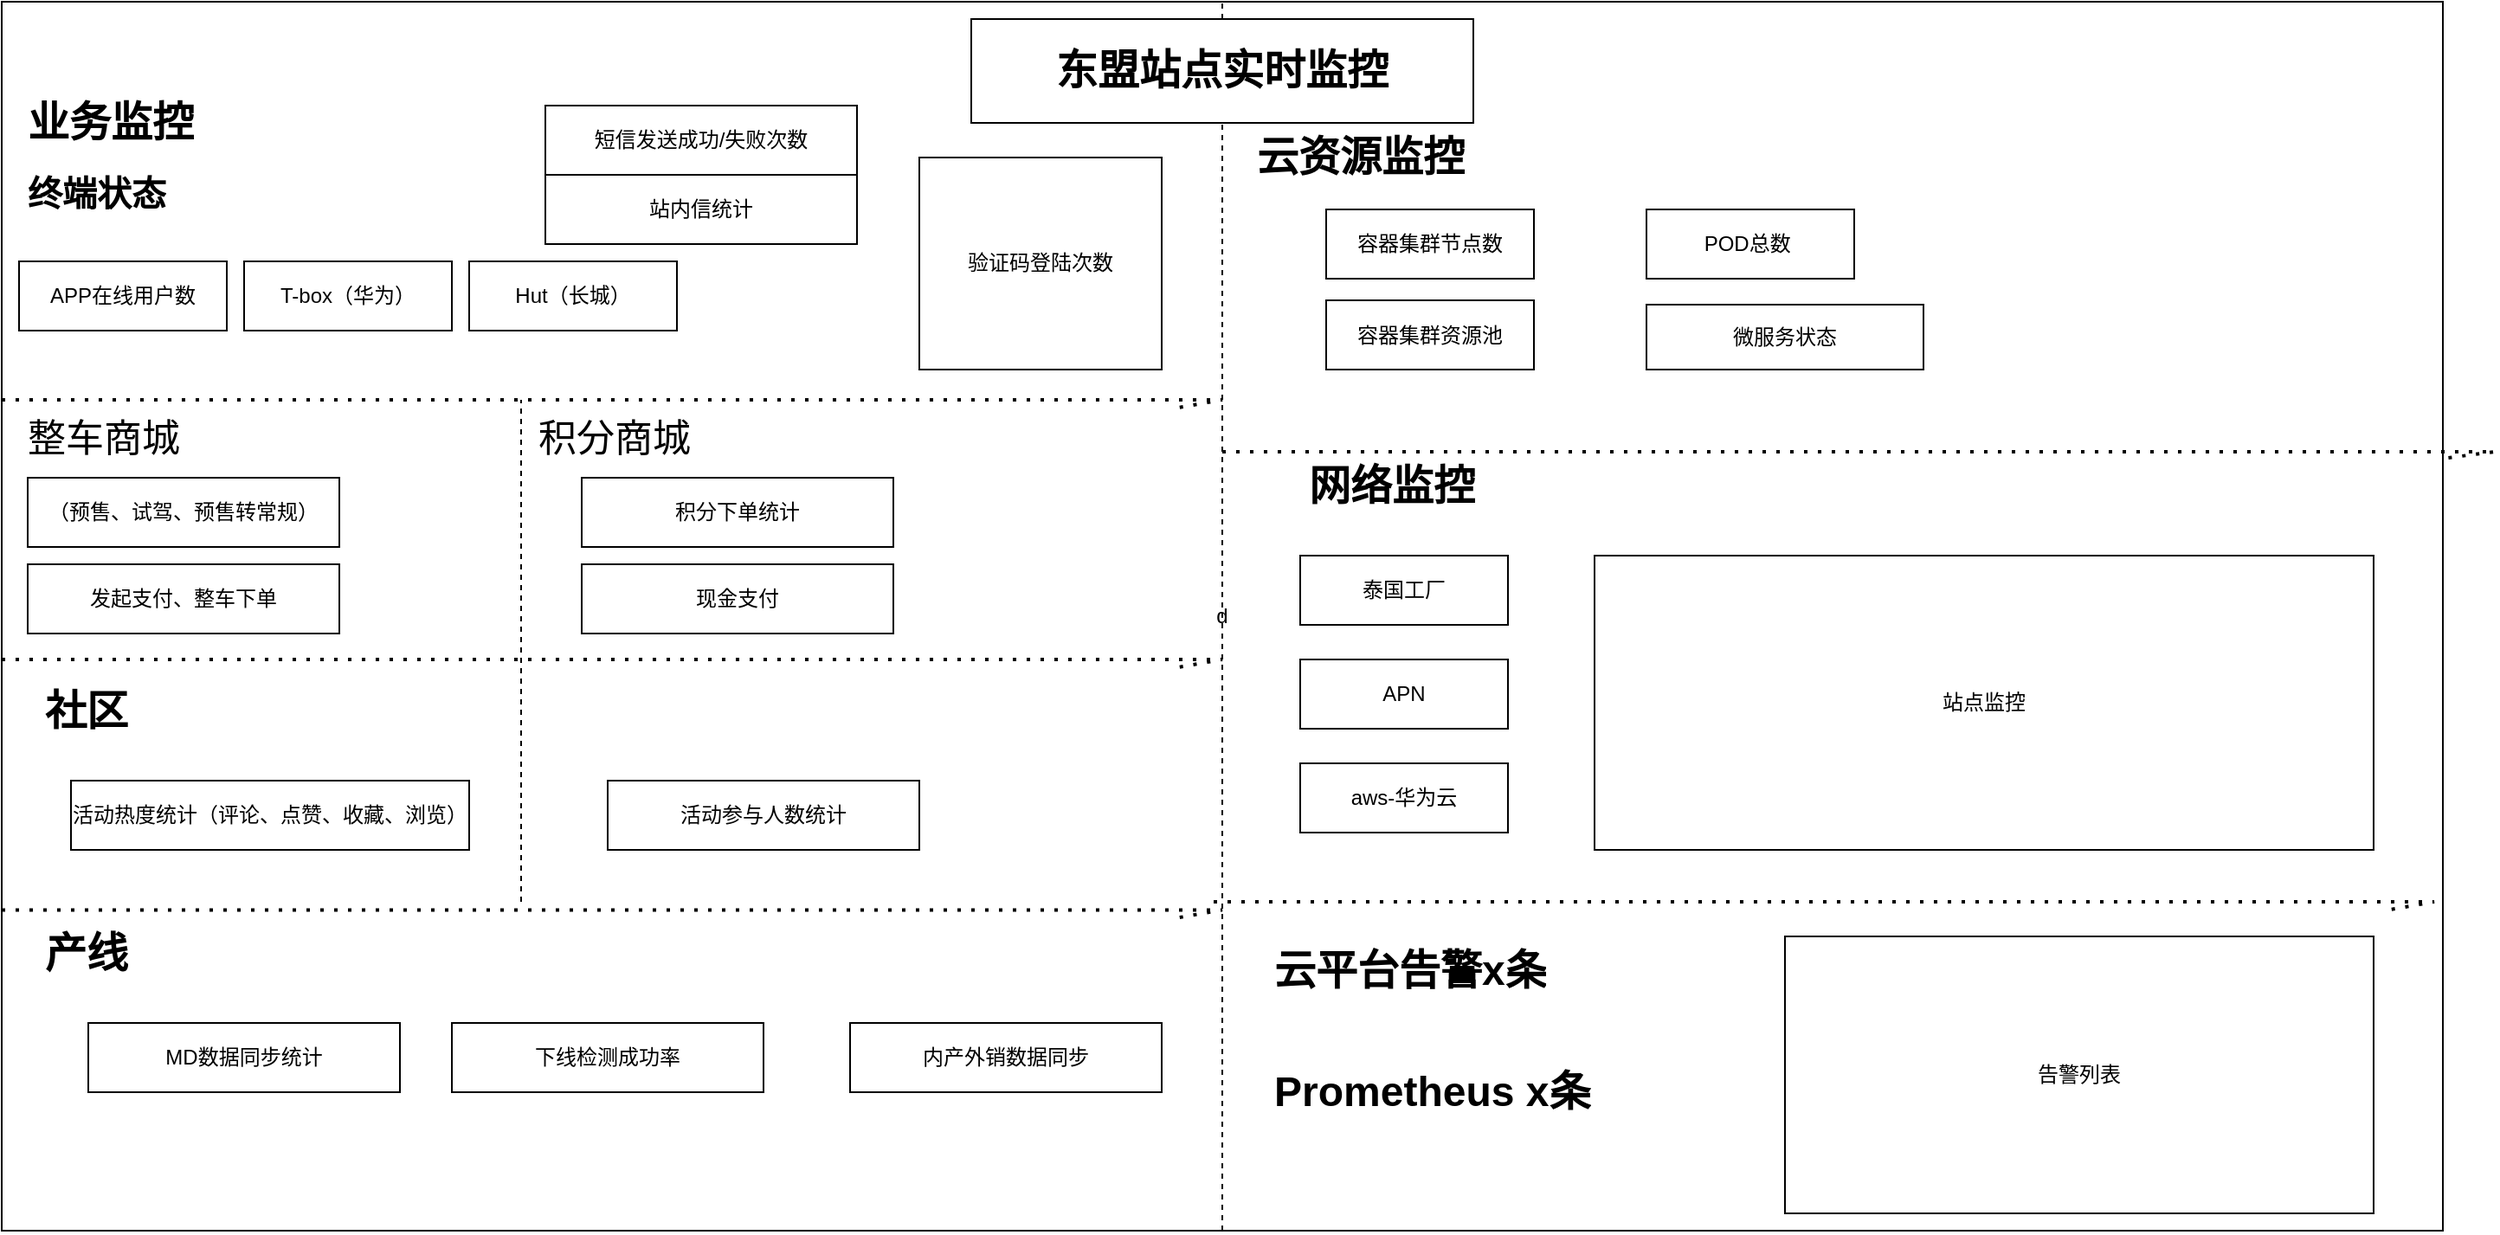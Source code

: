 <mxfile version="16.1.0" type="github">
  <diagram id="uuI894Q_dZWisV19ayU7" name="第 1 页">
    <mxGraphModel dx="1038" dy="491" grid="1" gridSize="10" guides="1" tooltips="1" connect="1" arrows="1" fold="1" page="1" pageScale="1" pageWidth="827" pageHeight="1169" math="0" shadow="0">
      <root>
        <mxCell id="0" />
        <mxCell id="1" parent="0" />
        <mxCell id="kqC6SkzN8LWWIlsdUToC-1" value="d" style="rounded=0;whiteSpace=wrap;html=1;" parent="1" vertex="1">
          <mxGeometry x="10" y="10" width="1410" height="710" as="geometry" />
        </mxCell>
        <mxCell id="kqC6SkzN8LWWIlsdUToC-4" value="" style="endArrow=none;dashed=1;html=1;rounded=0;entryX=0.5;entryY=0;entryDx=0;entryDy=0;exitX=0.5;exitY=1;exitDx=0;exitDy=0;startArrow=none;" parent="1" source="OltJJ1d4q_nxjUxmyhaT-2" target="kqC6SkzN8LWWIlsdUToC-1" edge="1">
          <mxGeometry width="50" height="50" relative="1" as="geometry">
            <mxPoint x="745" y="660" as="sourcePoint" />
            <mxPoint x="720" y="370" as="targetPoint" />
          </mxGeometry>
        </mxCell>
        <mxCell id="kqC6SkzN8LWWIlsdUToC-5" value="&lt;h1&gt;云资源监控&lt;/h1&gt;" style="text;html=1;strokeColor=none;fillColor=none;spacing=5;spacingTop=-20;whiteSpace=wrap;overflow=hidden;rounded=0;" parent="1" vertex="1">
          <mxGeometry x="730" y="80" width="150" height="50" as="geometry" />
        </mxCell>
        <mxCell id="kqC6SkzN8LWWIlsdUToC-6" value="容器集群节点数" style="rounded=0;whiteSpace=wrap;html=1;" parent="1" vertex="1">
          <mxGeometry x="775" y="130" width="120" height="40" as="geometry" />
        </mxCell>
        <mxCell id="kqC6SkzN8LWWIlsdUToC-7" value="POD总数&lt;span style=&quot;white-space: pre&quot;&gt; &lt;/span&gt;" style="rounded=0;whiteSpace=wrap;html=1;" parent="1" vertex="1">
          <mxGeometry x="960" y="130" width="120" height="40" as="geometry" />
        </mxCell>
        <mxCell id="kqC6SkzN8LWWIlsdUToC-8" value="&lt;h1&gt;业务监控&lt;/h1&gt;" style="text;html=1;strokeColor=none;fillColor=none;spacing=5;spacingTop=-20;whiteSpace=wrap;overflow=hidden;rounded=0;" parent="1" vertex="1">
          <mxGeometry x="20" y="60" width="150" height="50" as="geometry" />
        </mxCell>
        <mxCell id="kqC6SkzN8LWWIlsdUToC-9" value="容器集群资源池" style="rounded=0;whiteSpace=wrap;html=1;" parent="1" vertex="1">
          <mxGeometry x="775" y="182.5" width="120" height="40" as="geometry" />
        </mxCell>
        <mxCell id="kqC6SkzN8LWWIlsdUToC-11" value="Hut（长城）" style="rounded=0;whiteSpace=wrap;html=1;" parent="1" vertex="1">
          <mxGeometry x="280" y="160" width="120" height="40" as="geometry" />
        </mxCell>
        <mxCell id="kqC6SkzN8LWWIlsdUToC-12" value="APP在线用户数" style="rounded=0;whiteSpace=wrap;html=1;" parent="1" vertex="1">
          <mxGeometry x="20" y="160" width="120" height="40" as="geometry" />
        </mxCell>
        <mxCell id="kqC6SkzN8LWWIlsdUToC-15" value="泰国工厂" style="rounded=0;whiteSpace=wrap;html=1;" parent="1" vertex="1">
          <mxGeometry x="760" y="330" width="120" height="40" as="geometry" />
        </mxCell>
        <mxCell id="kqC6SkzN8LWWIlsdUToC-16" value="" style="endArrow=none;dashed=1;html=1;dashPattern=1 3;strokeWidth=2;rounded=0;" parent="1" target="kqC6SkzN8LWWIlsdUToC-1" edge="1">
          <mxGeometry width="50" height="50" relative="1" as="geometry">
            <mxPoint x="715" y="270" as="sourcePoint" />
            <mxPoint x="720" y="370" as="targetPoint" />
            <Array as="points">
              <mxPoint x="1450" y="270" />
            </Array>
          </mxGeometry>
        </mxCell>
        <mxCell id="kqC6SkzN8LWWIlsdUToC-17" value="&lt;h1&gt;网络监控&lt;/h1&gt;" style="text;html=1;strokeColor=none;fillColor=none;spacing=5;spacingTop=-20;whiteSpace=wrap;overflow=hidden;rounded=0;" parent="1" vertex="1">
          <mxGeometry x="760" y="270" width="150" height="50" as="geometry" />
        </mxCell>
        <mxCell id="kqC6SkzN8LWWIlsdUToC-19" value="APN" style="rounded=0;whiteSpace=wrap;html=1;" parent="1" vertex="1">
          <mxGeometry x="760" y="390" width="120" height="40" as="geometry" />
        </mxCell>
        <mxCell id="kqC6SkzN8LWWIlsdUToC-20" value="aws-华为云" style="rounded=0;whiteSpace=wrap;html=1;" parent="1" vertex="1">
          <mxGeometry x="760" y="450" width="120" height="40" as="geometry" />
        </mxCell>
        <mxCell id="kqC6SkzN8LWWIlsdUToC-23" value="站点监控" style="rounded=0;whiteSpace=wrap;html=1;" parent="1" vertex="1">
          <mxGeometry x="930" y="330" width="450" height="170" as="geometry" />
        </mxCell>
        <mxCell id="kqC6SkzN8LWWIlsdUToC-27" value="" style="endArrow=none;dashed=1;html=1;dashPattern=1 3;strokeWidth=2;rounded=0;" parent="1" edge="1">
          <mxGeometry width="50" height="50" relative="1" as="geometry">
            <mxPoint x="10" y="390" as="sourcePoint" />
            <mxPoint x="685" y="395.306" as="targetPoint" />
            <Array as="points">
              <mxPoint x="715" y="390" />
            </Array>
          </mxGeometry>
        </mxCell>
        <mxCell id="kqC6SkzN8LWWIlsdUToC-28" value="&lt;h1&gt;社区&lt;/h1&gt;" style="text;html=1;strokeColor=none;fillColor=none;spacing=5;spacingTop=-20;whiteSpace=wrap;overflow=hidden;rounded=0;" parent="1" vertex="1">
          <mxGeometry x="30" y="400" width="210" height="50" as="geometry" />
        </mxCell>
        <mxCell id="kqC6SkzN8LWWIlsdUToC-31" value="告警列表" style="rounded=0;whiteSpace=wrap;html=1;" parent="1" vertex="1">
          <mxGeometry x="1040" y="550" width="340" height="160" as="geometry" />
        </mxCell>
        <mxCell id="kqC6SkzN8LWWIlsdUToC-32" value="" style="endArrow=none;dashed=1;html=1;dashPattern=1 3;strokeWidth=2;rounded=0;" parent="1" edge="1">
          <mxGeometry width="50" height="50" relative="1" as="geometry">
            <mxPoint x="710" y="530" as="sourcePoint" />
            <mxPoint x="1385" y="535.306" as="targetPoint" />
            <Array as="points">
              <mxPoint x="1415" y="530" />
            </Array>
          </mxGeometry>
        </mxCell>
        <mxCell id="kqC6SkzN8LWWIlsdUToC-35" value="&lt;h1&gt;云平台告警x条&lt;/h1&gt;" style="text;html=1;strokeColor=none;fillColor=none;spacing=5;spacingTop=-20;whiteSpace=wrap;overflow=hidden;rounded=0;" parent="1" vertex="1">
          <mxGeometry x="740" y="550" width="290" height="40" as="geometry" />
        </mxCell>
        <mxCell id="kqC6SkzN8LWWIlsdUToC-38" value="&lt;h1&gt;&lt;br&gt;&lt;/h1&gt;" style="text;html=1;strokeColor=none;fillColor=none;spacing=5;spacingTop=-20;whiteSpace=wrap;overflow=hidden;rounded=0;" parent="1" vertex="1">
          <mxGeometry x="500" y="100" width="200" height="190" as="geometry" />
        </mxCell>
        <mxCell id="kqC6SkzN8LWWIlsdUToC-42" value="验证码登陆次数&lt;br&gt;" style="rounded=0;whiteSpace=wrap;html=1;" parent="1" vertex="1">
          <mxGeometry x="540" y="100" width="140" height="122.5" as="geometry" />
        </mxCell>
        <mxCell id="kqC6SkzN8LWWIlsdUToC-45" value="" style="endArrow=none;dashed=1;html=1;dashPattern=1 3;strokeWidth=2;rounded=0;" parent="1" edge="1">
          <mxGeometry width="50" height="50" relative="1" as="geometry">
            <mxPoint x="10" y="240" as="sourcePoint" />
            <mxPoint x="685" y="245.306" as="targetPoint" />
            <Array as="points">
              <mxPoint x="715" y="240" />
            </Array>
          </mxGeometry>
        </mxCell>
        <mxCell id="kqC6SkzN8LWWIlsdUToC-46" value="微服务状态" style="rounded=0;whiteSpace=wrap;html=1;" parent="1" vertex="1">
          <mxGeometry x="960" y="185" width="160" height="37.5" as="geometry" />
        </mxCell>
        <mxCell id="kqC6SkzN8LWWIlsdUToC-53" value="" style="endArrow=none;dashed=1;html=1;dashPattern=1 3;strokeWidth=2;rounded=0;" parent="1" edge="1">
          <mxGeometry width="50" height="50" relative="1" as="geometry">
            <mxPoint x="10" y="534.69" as="sourcePoint" />
            <mxPoint x="685.0" y="539.996" as="targetPoint" />
            <Array as="points">
              <mxPoint x="715" y="534.69" />
            </Array>
          </mxGeometry>
        </mxCell>
        <mxCell id="kqC6SkzN8LWWIlsdUToC-55" value="短信发送成功/失败次数" style="rounded=0;whiteSpace=wrap;html=1;" parent="1" vertex="1">
          <mxGeometry x="324" y="70" width="180" height="40" as="geometry" />
        </mxCell>
        <mxCell id="kqC6SkzN8LWWIlsdUToC-56" value="&lt;h1&gt;&lt;font style=&quot;font-size: 20px&quot;&gt;终端状态&lt;/font&gt;&lt;/h1&gt;" style="text;html=1;strokeColor=none;fillColor=none;spacing=5;spacingTop=-20;whiteSpace=wrap;overflow=hidden;rounded=0;" parent="1" vertex="1">
          <mxGeometry x="20" y="100" width="150" height="50" as="geometry" />
        </mxCell>
        <mxCell id="OltJJ1d4q_nxjUxmyhaT-3" value="" style="endArrow=none;dashed=1;html=1;rounded=0;entryX=0.5;entryY=0;entryDx=0;entryDy=0;exitX=0.5;exitY=1;exitDx=0;exitDy=0;" parent="1" source="kqC6SkzN8LWWIlsdUToC-1" target="OltJJ1d4q_nxjUxmyhaT-2" edge="1">
          <mxGeometry width="50" height="50" relative="1" as="geometry">
            <mxPoint x="715" y="720" as="sourcePoint" />
            <mxPoint x="715" y="10" as="targetPoint" />
          </mxGeometry>
        </mxCell>
        <mxCell id="OltJJ1d4q_nxjUxmyhaT-2" value="&lt;h1 style=&quot;text-align: left&quot;&gt;东盟站点实时监控&lt;/h1&gt;" style="rounded=0;whiteSpace=wrap;html=1;" parent="1" vertex="1">
          <mxGeometry x="570" y="20" width="290" height="60" as="geometry" />
        </mxCell>
        <mxCell id="OltJJ1d4q_nxjUxmyhaT-4" value="T-box（华为）" style="rounded=0;whiteSpace=wrap;html=1;" parent="1" vertex="1">
          <mxGeometry x="150" y="160" width="120" height="40" as="geometry" />
        </mxCell>
        <mxCell id="BN9lfCe1FpGiWTZNb-uB-3" value="活动热度统计（评论、点赞、收藏、浏览）" style="rounded=0;whiteSpace=wrap;html=1;" parent="1" vertex="1">
          <mxGeometry x="50" y="460" width="230" height="40" as="geometry" />
        </mxCell>
        <mxCell id="BN9lfCe1FpGiWTZNb-uB-4" value="活动参与人数统计" style="rounded=0;whiteSpace=wrap;html=1;" parent="1" vertex="1">
          <mxGeometry x="360" y="460" width="180" height="40" as="geometry" />
        </mxCell>
        <mxCell id="BN9lfCe1FpGiWTZNb-uB-6" value="（预售、试驾、预售转常规）" style="rounded=0;whiteSpace=wrap;html=1;" parent="1" vertex="1">
          <mxGeometry x="25" y="285" width="180" height="40" as="geometry" />
        </mxCell>
        <mxCell id="BN9lfCe1FpGiWTZNb-uB-7" value="发起支付、整车下单" style="rounded=0;whiteSpace=wrap;html=1;" parent="1" vertex="1">
          <mxGeometry x="25" y="335" width="180" height="40" as="geometry" />
        </mxCell>
        <mxCell id="BN9lfCe1FpGiWTZNb-uB-9" value="&lt;h1&gt;&lt;font style=&quot;font-size: 22px ; font-weight: normal&quot;&gt;整车商城&lt;/font&gt;&lt;/h1&gt;" style="text;html=1;strokeColor=none;fillColor=none;spacing=5;spacingTop=-20;whiteSpace=wrap;overflow=hidden;rounded=0;fontSize=20;" parent="1" vertex="1">
          <mxGeometry x="20" y="215" width="170" height="60" as="geometry" />
        </mxCell>
        <mxCell id="BN9lfCe1FpGiWTZNb-uB-10" value="&lt;h1&gt;&lt;font style=&quot;font-size: 22px ; font-weight: normal&quot;&gt;积分商城&lt;/font&gt;&lt;/h1&gt;" style="text;html=1;strokeColor=none;fillColor=none;spacing=5;spacingTop=-20;whiteSpace=wrap;overflow=hidden;rounded=0;fontSize=20;" parent="1" vertex="1">
          <mxGeometry x="315" y="215" width="170" height="60" as="geometry" />
        </mxCell>
        <mxCell id="BN9lfCe1FpGiWTZNb-uB-12" value="" style="endArrow=none;dashed=1;html=1;rounded=0;" parent="1" edge="1">
          <mxGeometry width="50" height="50" relative="1" as="geometry">
            <mxPoint x="310" y="530" as="sourcePoint" />
            <mxPoint x="310" y="240" as="targetPoint" />
            <Array as="points">
              <mxPoint x="310" y="320" />
            </Array>
          </mxGeometry>
        </mxCell>
        <mxCell id="BN9lfCe1FpGiWTZNb-uB-14" value="积分下单统计" style="rounded=0;whiteSpace=wrap;html=1;" parent="1" vertex="1">
          <mxGeometry x="345" y="285" width="180" height="40" as="geometry" />
        </mxCell>
        <mxCell id="BN9lfCe1FpGiWTZNb-uB-15" value="现金支付" style="rounded=0;whiteSpace=wrap;html=1;" parent="1" vertex="1">
          <mxGeometry x="345" y="335" width="180" height="40" as="geometry" />
        </mxCell>
        <mxCell id="BN9lfCe1FpGiWTZNb-uB-16" value="站内信统计" style="rounded=0;whiteSpace=wrap;html=1;" parent="1" vertex="1">
          <mxGeometry x="324" y="110" width="180" height="40" as="geometry" />
        </mxCell>
        <mxCell id="BN9lfCe1FpGiWTZNb-uB-18" value="&lt;h1&gt;&lt;br&gt;&lt;/h1&gt;" style="text;html=1;strokeColor=none;fillColor=none;spacing=5;spacingTop=-20;whiteSpace=wrap;overflow=hidden;rounded=0;" parent="1" vertex="1">
          <mxGeometry x="730" y="660" width="290" height="40" as="geometry" />
        </mxCell>
        <mxCell id="JrUMej1lTRBB-6oyGXCu-1" value="&lt;h1&gt;产线&lt;/h1&gt;" style="text;html=1;strokeColor=none;fillColor=none;spacing=5;spacingTop=-20;whiteSpace=wrap;overflow=hidden;rounded=0;" vertex="1" parent="1">
          <mxGeometry x="30" y="540" width="210" height="50" as="geometry" />
        </mxCell>
        <mxCell id="JrUMej1lTRBB-6oyGXCu-2" value="MD数据同步统计" style="rounded=0;whiteSpace=wrap;html=1;" vertex="1" parent="1">
          <mxGeometry x="60" y="600" width="180" height="40" as="geometry" />
        </mxCell>
        <mxCell id="JrUMej1lTRBB-6oyGXCu-3" value="下线检测成功率" style="rounded=0;whiteSpace=wrap;html=1;" vertex="1" parent="1">
          <mxGeometry x="270" y="600" width="180" height="40" as="geometry" />
        </mxCell>
        <mxCell id="JrUMej1lTRBB-6oyGXCu-4" value="内产外销数据同步" style="rounded=0;whiteSpace=wrap;html=1;" vertex="1" parent="1">
          <mxGeometry x="500" y="600" width="180" height="40" as="geometry" />
        </mxCell>
        <mxCell id="JrUMej1lTRBB-6oyGXCu-7" value="&lt;h1&gt;Prometheus x条&lt;/h1&gt;" style="text;html=1;strokeColor=none;fillColor=none;spacing=5;spacingTop=-20;whiteSpace=wrap;overflow=hidden;rounded=0;" vertex="1" parent="1">
          <mxGeometry x="740" y="620" width="290" height="40" as="geometry" />
        </mxCell>
      </root>
    </mxGraphModel>
  </diagram>
</mxfile>
